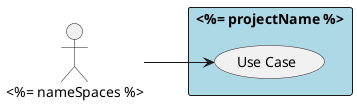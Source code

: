 @startuml

left to right direction

:<%= nameSpaces %>: as Actor

rectangle "<%= projectName %>" #lightblue {
    (Use Case) as U1
}

Actor --> U1

@enduml
